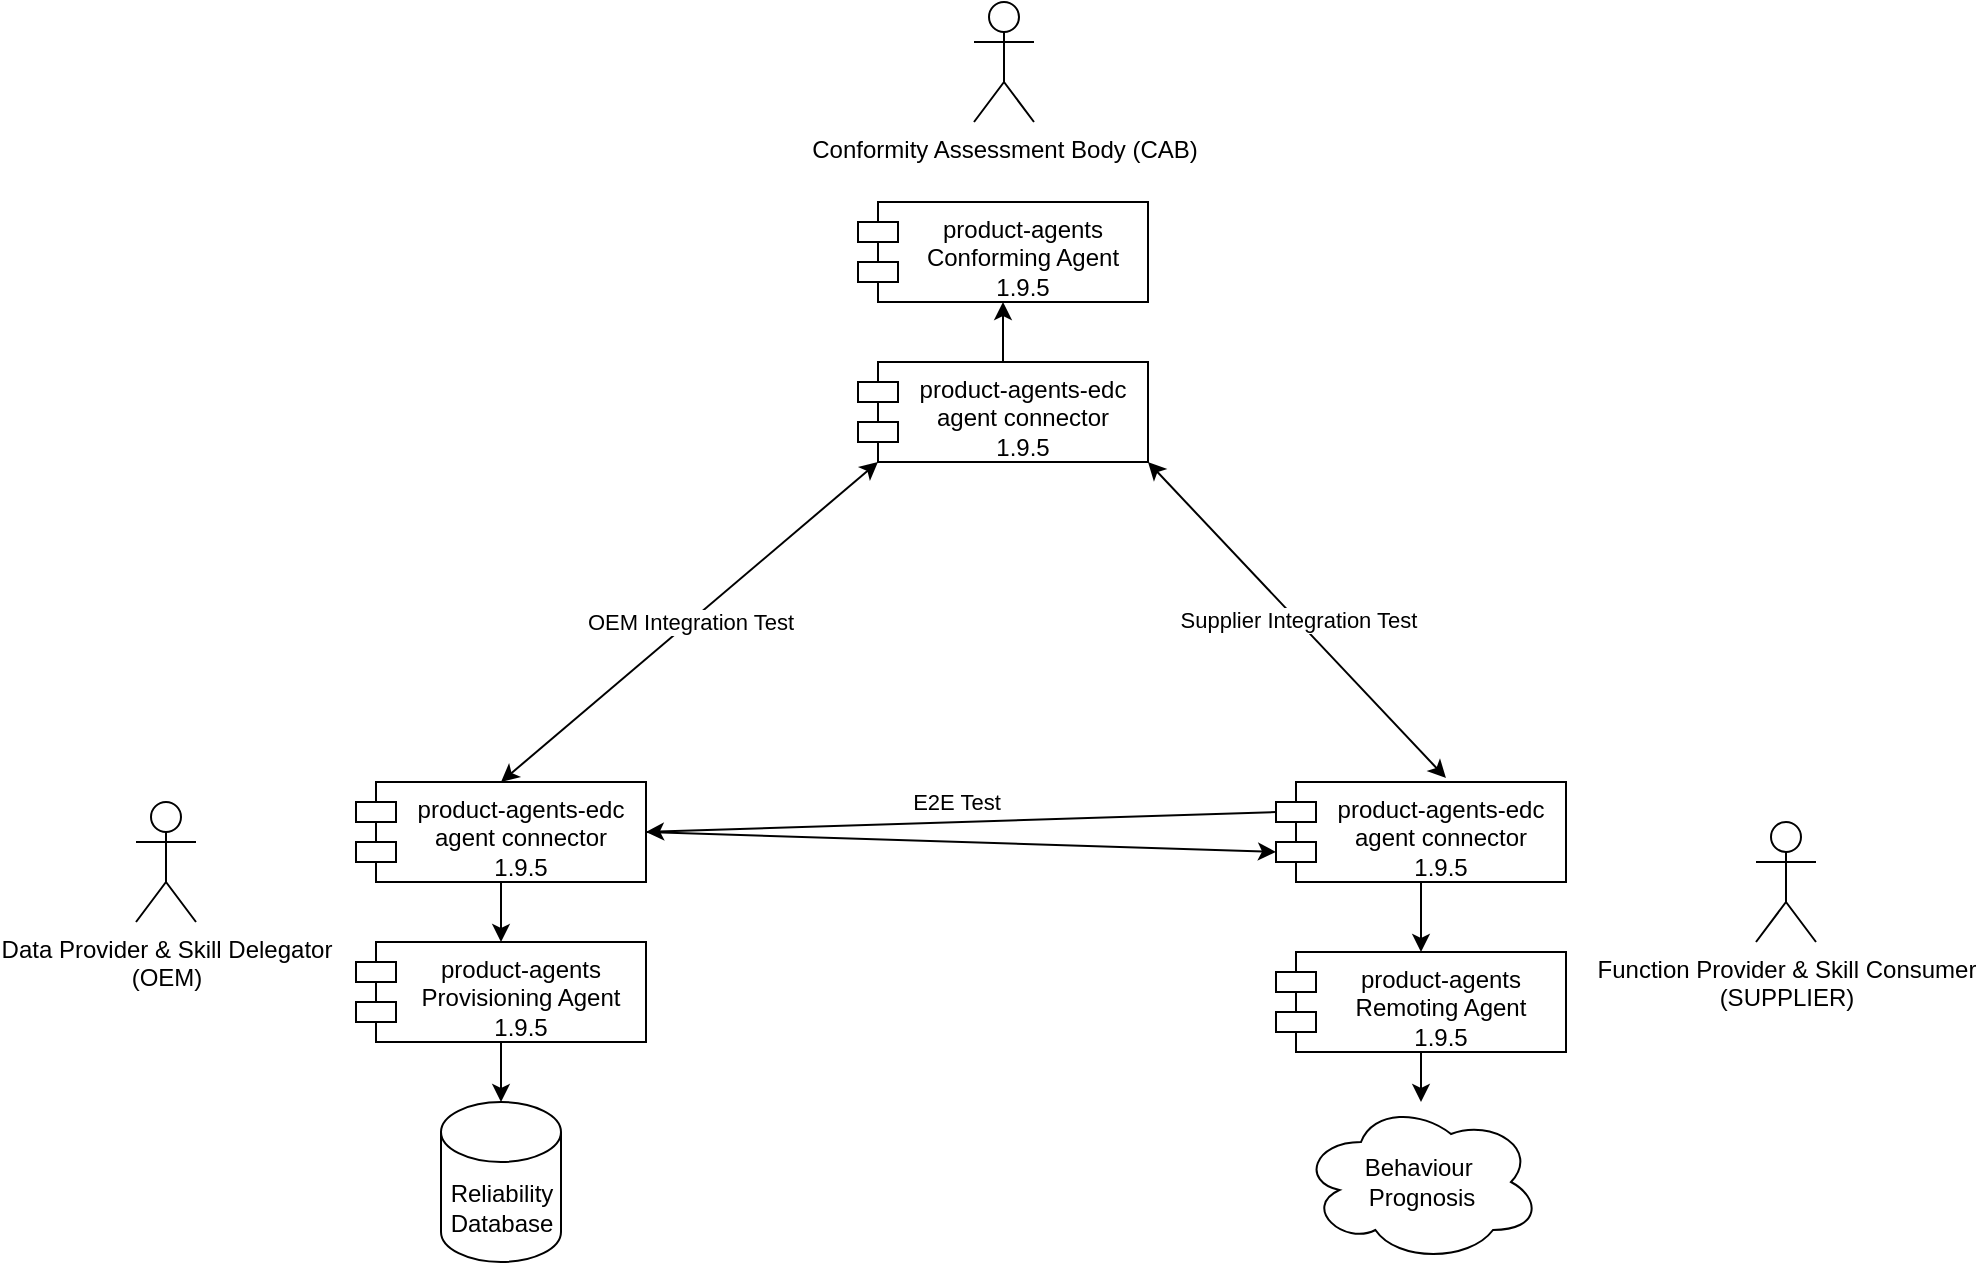 <mxfile version="21.6.1" type="device">
  <diagram name="Seite-1" id="0t5hi9UCzWd6hm4Ykk8g">
    <mxGraphModel dx="2261" dy="891" grid="1" gridSize="10" guides="1" tooltips="1" connect="1" arrows="1" fold="1" page="1" pageScale="1" pageWidth="827" pageHeight="1169" math="0" shadow="0">
      <root>
        <mxCell id="0" />
        <mxCell id="1" parent="0" />
        <mxCell id="1meikTkN5eI31qIEgOiT-1" value="Conformity Assessment Body (CAB)" style="shape=umlActor;verticalLabelPosition=bottom;verticalAlign=top;html=1;outlineConnect=0;" vertex="1" parent="1">
          <mxGeometry x="399" y="280" width="30" height="60" as="geometry" />
        </mxCell>
        <mxCell id="1meikTkN5eI31qIEgOiT-2" value="Data Provider &amp;amp; Skill Delegator&lt;br&gt;(OEM)" style="shape=umlActor;verticalLabelPosition=bottom;verticalAlign=top;html=1;outlineConnect=0;" vertex="1" parent="1">
          <mxGeometry x="-20" y="680" width="30" height="60" as="geometry" />
        </mxCell>
        <mxCell id="1meikTkN5eI31qIEgOiT-5" value="Function Provider &amp;amp; Skill Consumer&lt;br&gt;(SUPPLIER)" style="shape=umlActor;verticalLabelPosition=bottom;verticalAlign=top;html=1;outlineConnect=0;" vertex="1" parent="1">
          <mxGeometry x="790" y="690" width="30" height="60" as="geometry" />
        </mxCell>
        <mxCell id="1meikTkN5eI31qIEgOiT-7" value="Reliability&lt;br&gt;Database" style="shape=cylinder3;whiteSpace=wrap;html=1;boundedLbl=1;backgroundOutline=1;size=15;" vertex="1" parent="1">
          <mxGeometry x="132.5" y="830" width="60" height="80" as="geometry" />
        </mxCell>
        <mxCell id="1meikTkN5eI31qIEgOiT-8" value="Behaviour&amp;nbsp;&lt;br&gt;Prognosis" style="ellipse;shape=cloud;whiteSpace=wrap;html=1;" vertex="1" parent="1">
          <mxGeometry x="562.5" y="830" width="120" height="80" as="geometry" />
        </mxCell>
        <mxCell id="1meikTkN5eI31qIEgOiT-16" style="edgeStyle=orthogonalEdgeStyle;rounded=0;orthogonalLoop=1;jettySize=auto;html=1;entryX=0.5;entryY=0;entryDx=0;entryDy=0;entryPerimeter=0;" edge="1" parent="1" source="1meikTkN5eI31qIEgOiT-10" target="1meikTkN5eI31qIEgOiT-7">
          <mxGeometry relative="1" as="geometry" />
        </mxCell>
        <mxCell id="1meikTkN5eI31qIEgOiT-10" value="product-agents&lt;br&gt;Provisioning Agent&lt;br&gt;1.9.5" style="shape=module;align=left;spacingLeft=20;align=center;verticalAlign=top;whiteSpace=wrap;html=1;" vertex="1" parent="1">
          <mxGeometry x="90" y="750" width="145" height="50" as="geometry" />
        </mxCell>
        <mxCell id="1meikTkN5eI31qIEgOiT-17" style="edgeStyle=orthogonalEdgeStyle;rounded=0;orthogonalLoop=1;jettySize=auto;html=1;" edge="1" parent="1" source="1meikTkN5eI31qIEgOiT-11" target="1meikTkN5eI31qIEgOiT-8">
          <mxGeometry relative="1" as="geometry" />
        </mxCell>
        <mxCell id="1meikTkN5eI31qIEgOiT-11" value="product-agents&lt;br&gt;Remoting Agent&lt;br&gt;1.9.5" style="shape=module;align=left;spacingLeft=20;align=center;verticalAlign=top;whiteSpace=wrap;html=1;" vertex="1" parent="1">
          <mxGeometry x="550" y="755" width="145" height="50" as="geometry" />
        </mxCell>
        <mxCell id="1meikTkN5eI31qIEgOiT-12" value="product-agents&lt;br&gt;Conforming Agent&lt;br&gt;1.9.5" style="shape=module;align=left;spacingLeft=20;align=center;verticalAlign=top;whiteSpace=wrap;html=1;" vertex="1" parent="1">
          <mxGeometry x="341" y="380" width="145" height="50" as="geometry" />
        </mxCell>
        <mxCell id="1meikTkN5eI31qIEgOiT-20" style="edgeStyle=orthogonalEdgeStyle;rounded=0;orthogonalLoop=1;jettySize=auto;html=1;entryX=0.5;entryY=0;entryDx=0;entryDy=0;" edge="1" parent="1" source="1meikTkN5eI31qIEgOiT-13" target="1meikTkN5eI31qIEgOiT-10">
          <mxGeometry relative="1" as="geometry" />
        </mxCell>
        <mxCell id="1meikTkN5eI31qIEgOiT-13" value="product-agents-edc&lt;br&gt;agent connector&lt;br&gt;1.9.5" style="shape=module;align=left;spacingLeft=20;align=center;verticalAlign=top;whiteSpace=wrap;html=1;" vertex="1" parent="1">
          <mxGeometry x="90" y="670" width="145" height="50" as="geometry" />
        </mxCell>
        <mxCell id="1meikTkN5eI31qIEgOiT-19" style="edgeStyle=orthogonalEdgeStyle;rounded=0;orthogonalLoop=1;jettySize=auto;html=1;entryX=0.5;entryY=0;entryDx=0;entryDy=0;" edge="1" parent="1" source="1meikTkN5eI31qIEgOiT-14" target="1meikTkN5eI31qIEgOiT-11">
          <mxGeometry relative="1" as="geometry" />
        </mxCell>
        <mxCell id="1meikTkN5eI31qIEgOiT-14" value="product-agents-edc&lt;br&gt;agent connector&lt;br&gt;1.9.5" style="shape=module;align=left;spacingLeft=20;align=center;verticalAlign=top;whiteSpace=wrap;html=1;" vertex="1" parent="1">
          <mxGeometry x="550" y="670" width="145" height="50" as="geometry" />
        </mxCell>
        <mxCell id="1meikTkN5eI31qIEgOiT-18" style="edgeStyle=orthogonalEdgeStyle;rounded=0;orthogonalLoop=1;jettySize=auto;html=1;" edge="1" parent="1" source="1meikTkN5eI31qIEgOiT-15" target="1meikTkN5eI31qIEgOiT-12">
          <mxGeometry relative="1" as="geometry" />
        </mxCell>
        <mxCell id="1meikTkN5eI31qIEgOiT-15" value="product-agents-edc&lt;br&gt;agent connector&lt;br&gt;1.9.5" style="shape=module;align=left;spacingLeft=20;align=center;verticalAlign=top;whiteSpace=wrap;html=1;" vertex="1" parent="1">
          <mxGeometry x="341" y="460" width="145" height="50" as="geometry" />
        </mxCell>
        <mxCell id="1meikTkN5eI31qIEgOiT-21" value="OEM Integration Test" style="endArrow=classic;startArrow=classic;html=1;rounded=0;exitX=0.5;exitY=0;exitDx=0;exitDy=0;entryX=0;entryY=1;entryDx=10;entryDy=0;entryPerimeter=0;" edge="1" parent="1" source="1meikTkN5eI31qIEgOiT-13" target="1meikTkN5eI31qIEgOiT-15">
          <mxGeometry width="50" height="50" relative="1" as="geometry">
            <mxPoint x="390" y="610" as="sourcePoint" />
            <mxPoint x="440" y="560" as="targetPoint" />
          </mxGeometry>
        </mxCell>
        <mxCell id="1meikTkN5eI31qIEgOiT-22" value="Supplier Integration Test" style="endArrow=classic;startArrow=classic;html=1;rounded=0;exitX=0.586;exitY=-0.04;exitDx=0;exitDy=0;entryX=1;entryY=1;entryDx=0;entryDy=0;exitPerimeter=0;" edge="1" parent="1" source="1meikTkN5eI31qIEgOiT-14" target="1meikTkN5eI31qIEgOiT-15">
          <mxGeometry width="50" height="50" relative="1" as="geometry">
            <mxPoint x="173" y="680" as="sourcePoint" />
            <mxPoint x="361" y="520" as="targetPoint" />
          </mxGeometry>
        </mxCell>
        <mxCell id="1meikTkN5eI31qIEgOiT-23" value="E2E Test" style="endArrow=classic;html=1;rounded=0;exitX=0;exitY=0;exitDx=0;exitDy=15;exitPerimeter=0;entryX=1;entryY=0.5;entryDx=0;entryDy=0;" edge="1" parent="1" source="1meikTkN5eI31qIEgOiT-14" target="1meikTkN5eI31qIEgOiT-13">
          <mxGeometry x="0.014" y="-10" width="50" height="50" relative="1" as="geometry">
            <mxPoint x="390" y="610" as="sourcePoint" />
            <mxPoint x="440" y="560" as="targetPoint" />
            <mxPoint as="offset" />
          </mxGeometry>
        </mxCell>
        <mxCell id="1meikTkN5eI31qIEgOiT-24" value="" style="endArrow=classic;html=1;rounded=0;exitX=1;exitY=0.5;exitDx=0;exitDy=0;entryX=0;entryY=0;entryDx=0;entryDy=35;entryPerimeter=0;" edge="1" parent="1" source="1meikTkN5eI31qIEgOiT-13" target="1meikTkN5eI31qIEgOiT-14">
          <mxGeometry width="50" height="50" relative="1" as="geometry">
            <mxPoint x="560" y="695" as="sourcePoint" />
            <mxPoint x="550" y="705" as="targetPoint" />
          </mxGeometry>
        </mxCell>
      </root>
    </mxGraphModel>
  </diagram>
</mxfile>
